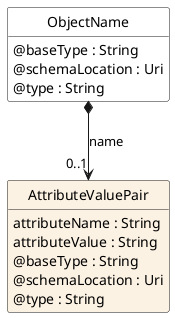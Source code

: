 @startuml
hide circle
hide methods
hide stereotype
show <<Enumeration>> stereotype
skinparam class {
   BackgroundColor<<Enumeration>> #E6F5F7
   BackgroundColor<<Ref>> #FFFFE0
   BackgroundColor<<Pivot>> #FFFFFFF
   BackgroundColor<<SimpleType>> #E2F0DA
   BackgroundColor #FCF2E3
}

class ObjectName <<Pivot>> {
    @baseType : String
    @schemaLocation : Uri
    @type : String
}

class AttributeValuePair  {
    attributeName : String
    attributeValue : String
    @baseType : String
    @schemaLocation : Uri
    @type : String
}

ObjectName *-->  "0..1" AttributeValuePair : name

@enduml